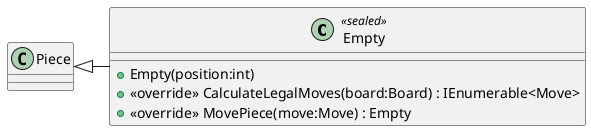 @startuml
class Empty <<sealed>> {
    + Empty(position:int)
    + <<override>> CalculateLegalMoves(board:Board) : IEnumerable<Move>
    + <<override>> MovePiece(move:Move) : Empty
}
Piece <|- Empty
@enduml
